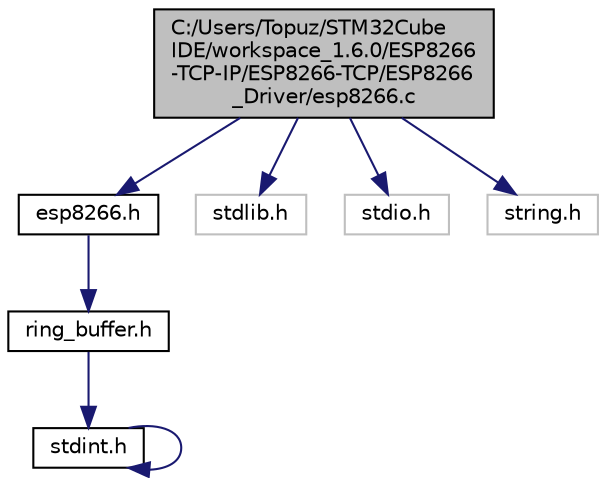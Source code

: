 digraph "C:/Users/Topuz/STM32CubeIDE/workspace_1.6.0/ESP8266-TCP-IP/ESP8266-TCP/ESP8266_Driver/esp8266.c"
{
 // LATEX_PDF_SIZE
  edge [fontname="Helvetica",fontsize="10",labelfontname="Helvetica",labelfontsize="10"];
  node [fontname="Helvetica",fontsize="10",shape=record];
  Node1 [label="C:/Users/Topuz/STM32Cube\lIDE/workspace_1.6.0/ESP8266\l-TCP-IP/ESP8266-TCP/ESP8266\l_Driver/esp8266.c",height=0.2,width=0.4,color="black", fillcolor="grey75", style="filled", fontcolor="black",tooltip="Source file of the basic ESP8266 driver. This driver uses AT commands to communicate with the ESP...."];
  Node1 -> Node2 [color="midnightblue",fontsize="10",style="solid",fontname="Helvetica"];
  Node2 [label="esp8266.h",height=0.2,width=0.4,color="black", fillcolor="white", style="filled",URL="$esp8266_8h.html",tooltip="Header file of the AT commands based ESP8266 driver."];
  Node2 -> Node3 [color="midnightblue",fontsize="10",style="solid",fontname="Helvetica"];
  Node3 [label="ring_buffer.h",height=0.2,width=0.4,color="black", fillcolor="white", style="filled",URL="$ring__buffer_8h.html",tooltip="Header file of the Ring Buffer module."];
  Node3 -> Node4 [color="midnightblue",fontsize="10",style="solid",fontname="Helvetica"];
  Node4 [label="stdint.h",height=0.2,width=0.4,color="black", fillcolor="white", style="filled",URL="$stdint_8h.html",tooltip=" "];
  Node4 -> Node4 [color="midnightblue",fontsize="10",style="solid",fontname="Helvetica"];
  Node1 -> Node5 [color="midnightblue",fontsize="10",style="solid",fontname="Helvetica"];
  Node5 [label="stdlib.h",height=0.2,width=0.4,color="grey75", fillcolor="white", style="filled",tooltip=" "];
  Node1 -> Node6 [color="midnightblue",fontsize="10",style="solid",fontname="Helvetica"];
  Node6 [label="stdio.h",height=0.2,width=0.4,color="grey75", fillcolor="white", style="filled",tooltip=" "];
  Node1 -> Node7 [color="midnightblue",fontsize="10",style="solid",fontname="Helvetica"];
  Node7 [label="string.h",height=0.2,width=0.4,color="grey75", fillcolor="white", style="filled",tooltip=" "];
}
